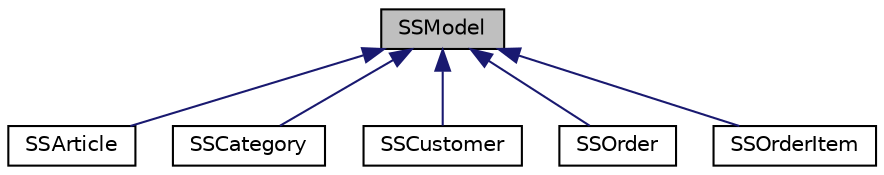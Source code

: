 digraph "SSModel"
{
  edge [fontname="Helvetica",fontsize="10",labelfontname="Helvetica",labelfontsize="10"];
  node [fontname="Helvetica",fontsize="10",shape=record];
  Node1 [label="SSModel",height=0.2,width=0.4,color="black", fillcolor="grey75", style="filled", fontcolor="black"];
  Node1 -> Node2 [dir="back",color="midnightblue",fontsize="10",style="solid",fontname="Helvetica"];
  Node2 [label="SSArticle",height=0.2,width=0.4,color="black", fillcolor="white", style="filled",URL="$class_s_s_article.html"];
  Node1 -> Node3 [dir="back",color="midnightblue",fontsize="10",style="solid",fontname="Helvetica"];
  Node3 [label="SSCategory",height=0.2,width=0.4,color="black", fillcolor="white", style="filled",URL="$class_s_s_category.html"];
  Node1 -> Node4 [dir="back",color="midnightblue",fontsize="10",style="solid",fontname="Helvetica"];
  Node4 [label="SSCustomer",height=0.2,width=0.4,color="black", fillcolor="white", style="filled",URL="$class_s_s_customer.html"];
  Node1 -> Node5 [dir="back",color="midnightblue",fontsize="10",style="solid",fontname="Helvetica"];
  Node5 [label="SSOrder",height=0.2,width=0.4,color="black", fillcolor="white", style="filled",URL="$class_s_s_order.html"];
  Node1 -> Node6 [dir="back",color="midnightblue",fontsize="10",style="solid",fontname="Helvetica"];
  Node6 [label="SSOrderItem",height=0.2,width=0.4,color="black", fillcolor="white", style="filled",URL="$class_s_s_order_item.html"];
}
